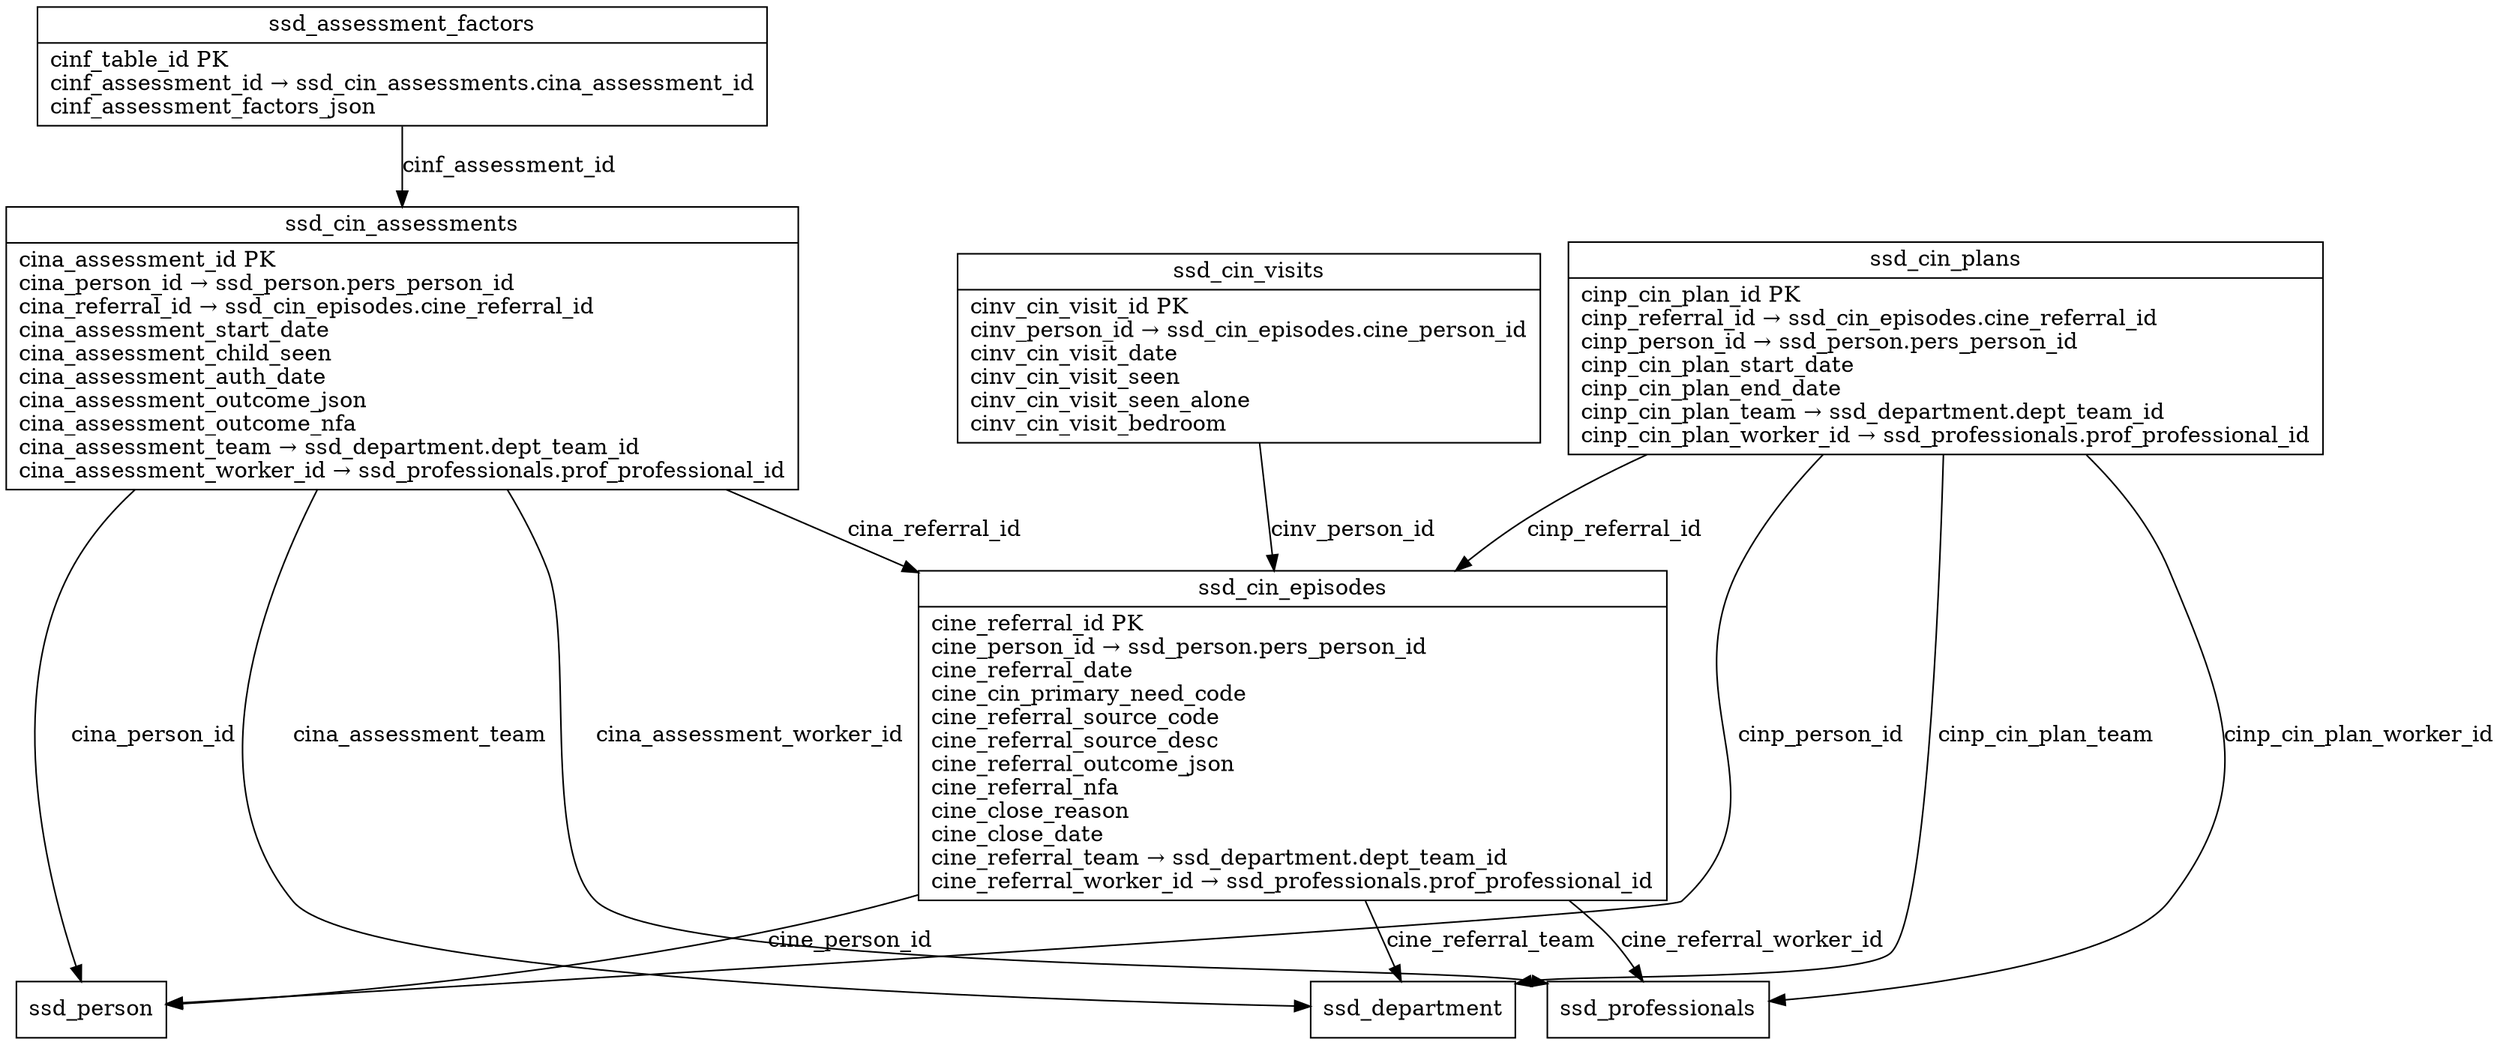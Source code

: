digraph G {
  node [shape=record];
  ssd_assessment_factors [label="{ssd_assessment_factors|cinf_table_id PK\lcinf_assessment_id → ssd_cin_assessments.cina_assessment_id\lcinf_assessment_factors_json\l}"];
  ssd_cin_assessments [label="{ssd_cin_assessments|cina_assessment_id PK\lcina_person_id → ssd_person.pers_person_id\lcina_referral_id → ssd_cin_episodes.cine_referral_id\lcina_assessment_start_date\lcina_assessment_child_seen\lcina_assessment_auth_date\lcina_assessment_outcome_json\lcina_assessment_outcome_nfa\lcina_assessment_team → ssd_department.dept_team_id\lcina_assessment_worker_id → ssd_professionals.prof_professional_id\l}"];
  ssd_cin_episodes [label="{ssd_cin_episodes|cine_referral_id PK\lcine_person_id → ssd_person.pers_person_id\lcine_referral_date\lcine_cin_primary_need_code\lcine_referral_source_code\lcine_referral_source_desc\lcine_referral_outcome_json\lcine_referral_nfa\lcine_close_reason\lcine_close_date\lcine_referral_team → ssd_department.dept_team_id\lcine_referral_worker_id → ssd_professionals.prof_professional_id\l}"];
  ssd_cin_visits [label="{ssd_cin_visits|cinv_cin_visit_id PK\lcinv_person_id → ssd_cin_episodes.cine_person_id\lcinv_cin_visit_date\lcinv_cin_visit_seen\lcinv_cin_visit_seen_alone\lcinv_cin_visit_bedroom\l}"];
  ssd_cin_plans [label="{ssd_cin_plans|cinp_cin_plan_id PK\lcinp_referral_id → ssd_cin_episodes.cine_referral_id\lcinp_person_id → ssd_person.pers_person_id\lcinp_cin_plan_start_date\lcinp_cin_plan_end_date\lcinp_cin_plan_team → ssd_department.dept_team_id\lcinp_cin_plan_worker_id → ssd_professionals.prof_professional_id\l}"];
  ssd_assessment_factors -> ssd_cin_assessments [label="cinf_assessment_id"];
  ssd_cin_assessments -> ssd_person [label="cina_person_id"];
  ssd_cin_assessments -> ssd_cin_episodes [label="cina_referral_id"];
  ssd_cin_assessments -> ssd_department [label="cina_assessment_team"];
  ssd_cin_assessments -> ssd_professionals [label="cina_assessment_worker_id"];
  ssd_cin_episodes -> ssd_person [label="cine_person_id"];
  ssd_cin_episodes -> ssd_department [label="cine_referral_team"];
  ssd_cin_episodes -> ssd_professionals [label="cine_referral_worker_id"];
  ssd_cin_visits -> ssd_cin_episodes [label="cinv_person_id"];
  ssd_cin_plans -> ssd_cin_episodes [label="cinp_referral_id"];
  ssd_cin_plans -> ssd_person [label="cinp_person_id"];
  ssd_cin_plans -> ssd_department [label="cinp_cin_plan_team"];
  ssd_cin_plans -> ssd_professionals [label="cinp_cin_plan_worker_id"];
}